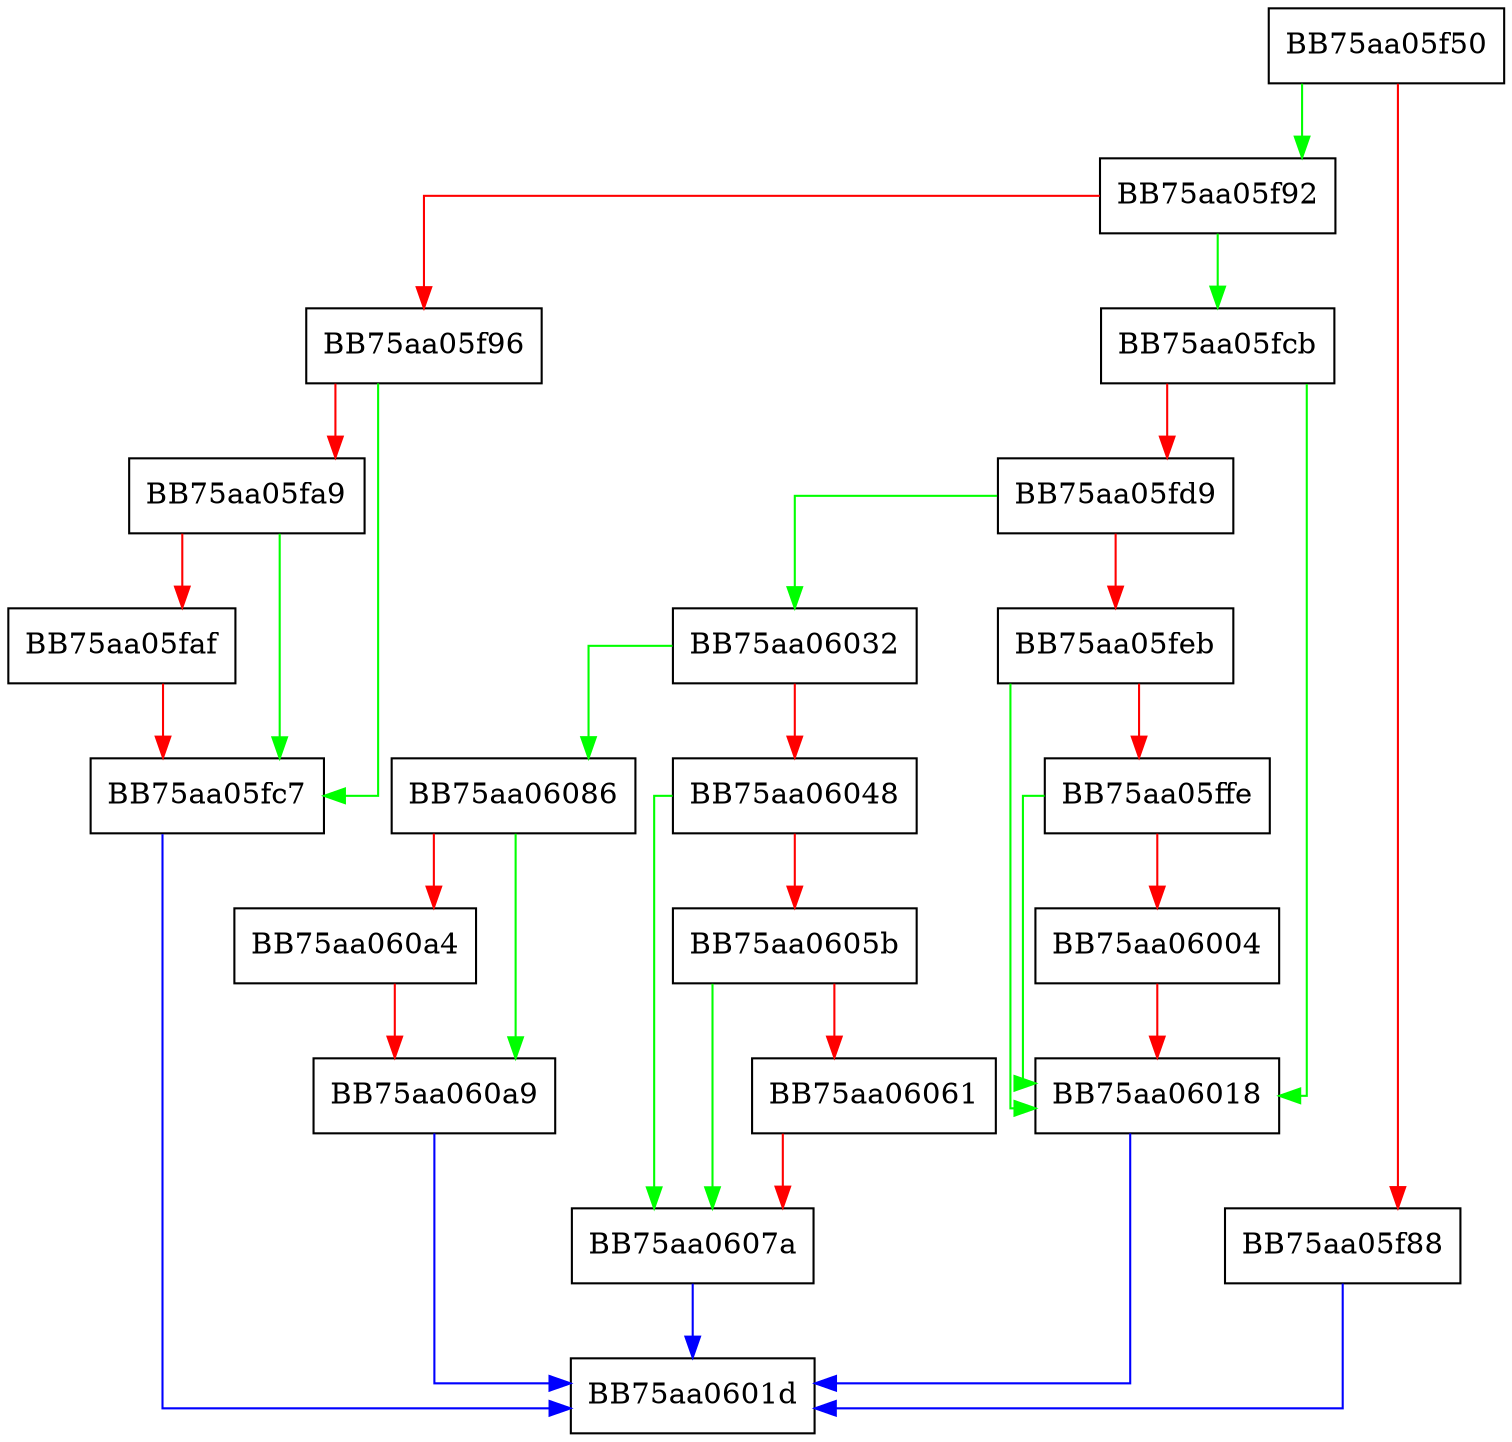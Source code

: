 digraph GetSignerBlob {
  node [shape="box"];
  graph [splines=ortho];
  BB75aa05f50 -> BB75aa05f92 [color="green"];
  BB75aa05f50 -> BB75aa05f88 [color="red"];
  BB75aa05f88 -> BB75aa0601d [color="blue"];
  BB75aa05f92 -> BB75aa05fcb [color="green"];
  BB75aa05f92 -> BB75aa05f96 [color="red"];
  BB75aa05f96 -> BB75aa05fc7 [color="green"];
  BB75aa05f96 -> BB75aa05fa9 [color="red"];
  BB75aa05fa9 -> BB75aa05fc7 [color="green"];
  BB75aa05fa9 -> BB75aa05faf [color="red"];
  BB75aa05faf -> BB75aa05fc7 [color="red"];
  BB75aa05fc7 -> BB75aa0601d [color="blue"];
  BB75aa05fcb -> BB75aa06018 [color="green"];
  BB75aa05fcb -> BB75aa05fd9 [color="red"];
  BB75aa05fd9 -> BB75aa06032 [color="green"];
  BB75aa05fd9 -> BB75aa05feb [color="red"];
  BB75aa05feb -> BB75aa06018 [color="green"];
  BB75aa05feb -> BB75aa05ffe [color="red"];
  BB75aa05ffe -> BB75aa06018 [color="green"];
  BB75aa05ffe -> BB75aa06004 [color="red"];
  BB75aa06004 -> BB75aa06018 [color="red"];
  BB75aa06018 -> BB75aa0601d [color="blue"];
  BB75aa06032 -> BB75aa06086 [color="green"];
  BB75aa06032 -> BB75aa06048 [color="red"];
  BB75aa06048 -> BB75aa0607a [color="green"];
  BB75aa06048 -> BB75aa0605b [color="red"];
  BB75aa0605b -> BB75aa0607a [color="green"];
  BB75aa0605b -> BB75aa06061 [color="red"];
  BB75aa06061 -> BB75aa0607a [color="red"];
  BB75aa0607a -> BB75aa0601d [color="blue"];
  BB75aa06086 -> BB75aa060a9 [color="green"];
  BB75aa06086 -> BB75aa060a4 [color="red"];
  BB75aa060a4 -> BB75aa060a9 [color="red"];
  BB75aa060a9 -> BB75aa0601d [color="blue"];
}